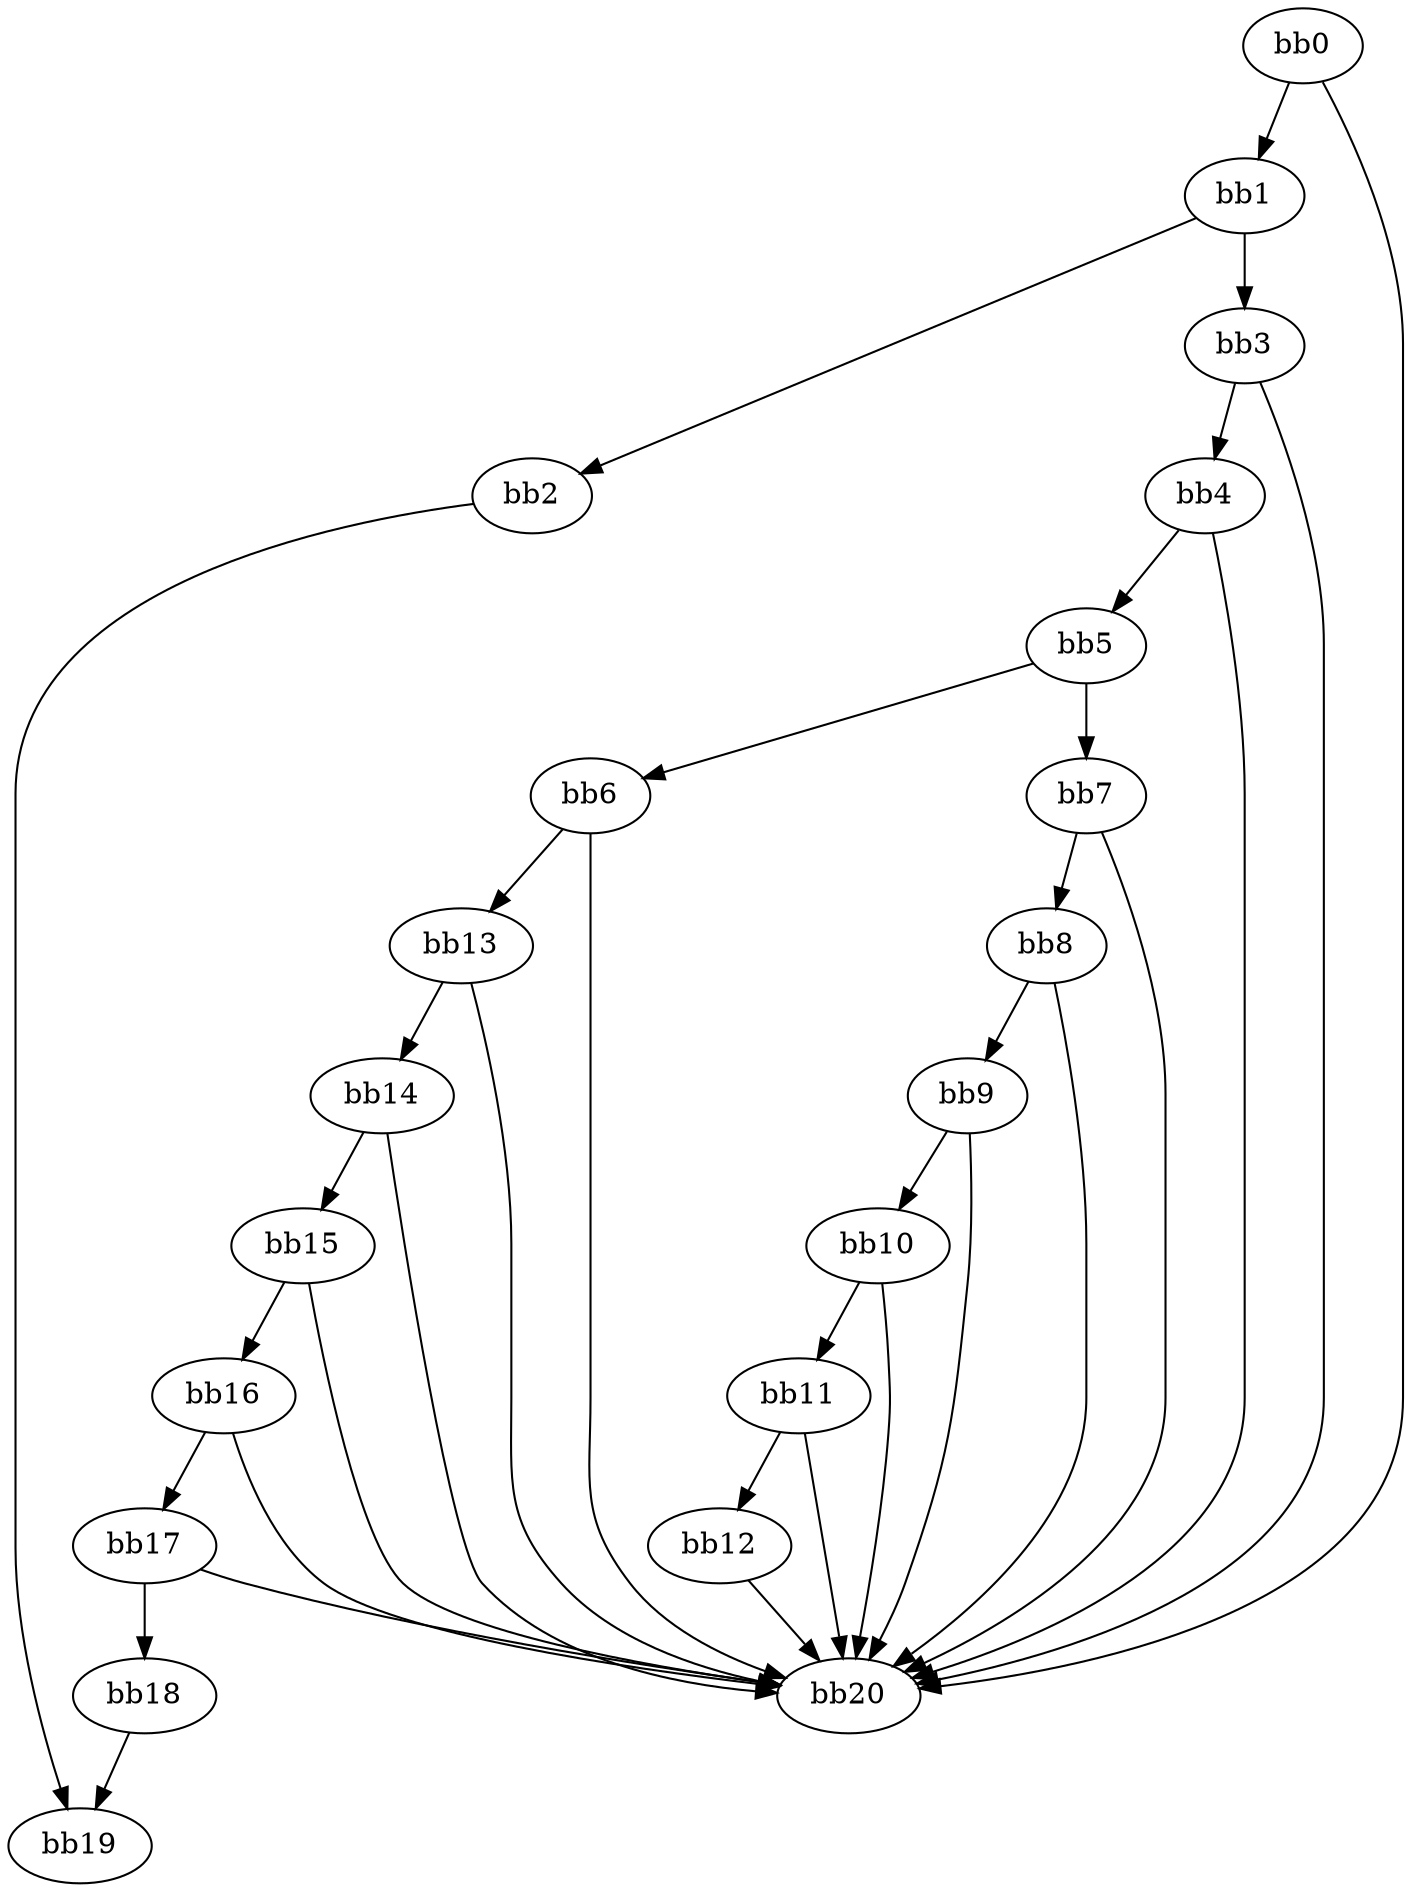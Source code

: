 digraph {
    0 [ label = "bb0\l" ]
    1 [ label = "bb1\l" ]
    2 [ label = "bb2\l" ]
    3 [ label = "bb3\l" ]
    4 [ label = "bb4\l" ]
    5 [ label = "bb5\l" ]
    6 [ label = "bb6\l" ]
    7 [ label = "bb7\l" ]
    8 [ label = "bb8\l" ]
    9 [ label = "bb9\l" ]
    10 [ label = "bb10\l" ]
    11 [ label = "bb11\l" ]
    12 [ label = "bb12\l" ]
    13 [ label = "bb13\l" ]
    14 [ label = "bb14\l" ]
    15 [ label = "bb15\l" ]
    16 [ label = "bb16\l" ]
    17 [ label = "bb17\l" ]
    18 [ label = "bb18\l" ]
    19 [ label = "bb19\l" ]
    20 [ label = "bb20\l" ]
    0 -> 1 [ ]
    0 -> 20 [ ]
    1 -> 2 [ ]
    1 -> 3 [ ]
    2 -> 19 [ ]
    3 -> 4 [ ]
    3 -> 20 [ ]
    4 -> 5 [ ]
    4 -> 20 [ ]
    5 -> 6 [ ]
    5 -> 7 [ ]
    6 -> 13 [ ]
    6 -> 20 [ ]
    7 -> 8 [ ]
    7 -> 20 [ ]
    8 -> 9 [ ]
    8 -> 20 [ ]
    9 -> 10 [ ]
    9 -> 20 [ ]
    10 -> 11 [ ]
    10 -> 20 [ ]
    11 -> 12 [ ]
    11 -> 20 [ ]
    12 -> 20 [ ]
    13 -> 14 [ ]
    13 -> 20 [ ]
    14 -> 15 [ ]
    14 -> 20 [ ]
    15 -> 16 [ ]
    15 -> 20 [ ]
    16 -> 17 [ ]
    16 -> 20 [ ]
    17 -> 18 [ ]
    17 -> 20 [ ]
    18 -> 19 [ ]
}

